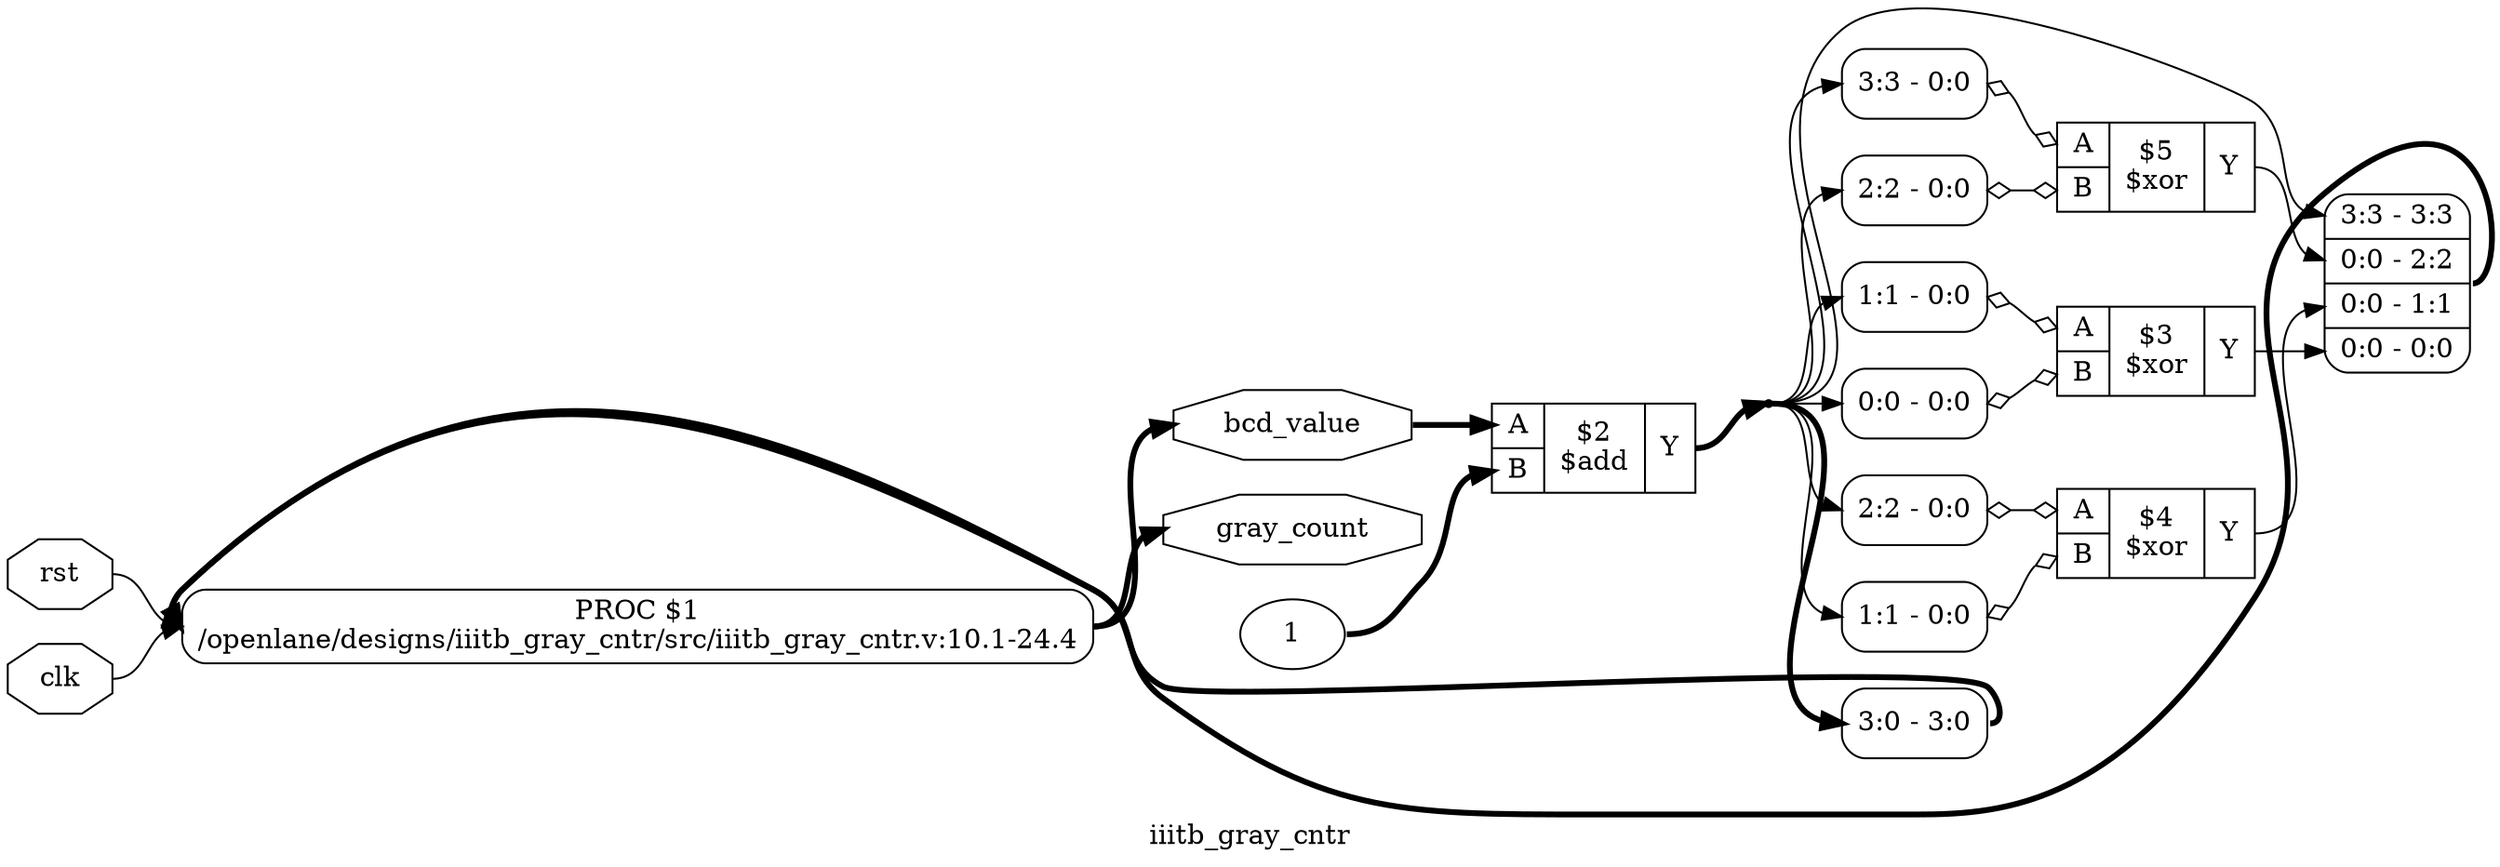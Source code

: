 digraph "iiitb_gray_cntr" {
label="iiitb_gray_cntr";
rankdir="LR";
remincross=true;
n9 [ shape=octagon, label="gray_count", color="black", fontcolor="black" ];
n10 [ shape=octagon, label="bcd_value", color="black", fontcolor="black" ];
n11 [ shape=octagon, label="rst", color="black", fontcolor="black" ];
n12 [ shape=octagon, label="clk", color="black", fontcolor="black" ];
c16 [ shape=record, label="{{<p13> A|<p14> B}|$5\n$xor|{<p15> Y}}" ];
x0 [ shape=record, style=rounded, label="<s0> 2:2 - 0:0 " ];
x0:e -> c16:p14:w [arrowhead=odiamond, arrowtail=odiamond, dir=both, color="black", label=""];
x1 [ shape=record, style=rounded, label="<s0> 3:3 - 0:0 " ];
x1:e -> c16:p13:w [arrowhead=odiamond, arrowtail=odiamond, dir=both, color="black", label=""];
c17 [ shape=record, label="{{<p13> A|<p14> B}|$4\n$xor|{<p15> Y}}" ];
x2 [ shape=record, style=rounded, label="<s0> 1:1 - 0:0 " ];
x2:e -> c17:p14:w [arrowhead=odiamond, arrowtail=odiamond, dir=both, color="black", label=""];
x3 [ shape=record, style=rounded, label="<s0> 2:2 - 0:0 " ];
x3:e -> c17:p13:w [arrowhead=odiamond, arrowtail=odiamond, dir=both, color="black", label=""];
c18 [ shape=record, label="{{<p13> A|<p14> B}|$3\n$xor|{<p15> Y}}" ];
x4 [ shape=record, style=rounded, label="<s0> 0:0 - 0:0 " ];
x4:e -> c18:p14:w [arrowhead=odiamond, arrowtail=odiamond, dir=both, color="black", label=""];
x5 [ shape=record, style=rounded, label="<s0> 1:1 - 0:0 " ];
x5:e -> c18:p13:w [arrowhead=odiamond, arrowtail=odiamond, dir=both, color="black", label=""];
v6 [ label="1" ];
c19 [ shape=record, label="{{<p13> A|<p14> B}|$2\n$add|{<p15> Y}}" ];
x8 [ shape=record, style=rounded, label="<s0> 3:0 - 3:0 " ];
x9 [ shape=record, style=rounded, label="<s3> 3:3 - 3:3 |<s2> 0:0 - 2:2 |<s1> 0:0 - 1:1 |<s0> 0:0 - 0:0 " ];
p7 [shape=box, style=rounded, label="PROC $1\n/openlane/designs/iiitb_gray_cntr/src/iiitb_gray_cntr.v:10.1-24.4"];
c16:p15:e -> x9:s2:w [color="black", label=""];
p7:e -> n10:w [color="black", style="setlinewidth(3)", label=""];
n10:e -> c19:p13:w [color="black", style="setlinewidth(3)", label=""];
n11:e -> p7:w [color="black", label=""];
n12:e -> p7:w [color="black", label=""];
c17:p15:e -> x9:s1:w [color="black", label=""];
c18:p15:e -> x9:s0:w [color="black", label=""];
n4 [ shape=point ];
c19:p15:e -> n4:w [color="black", style="setlinewidth(3)", label=""];
n4:e -> x0:s0:w [color="black", label=""];
n4:e -> x1:s0:w [color="black", label=""];
n4:e -> x2:s0:w [color="black", label=""];
n4:e -> x3:s0:w [color="black", label=""];
n4:e -> x4:s0:w [color="black", label=""];
n4:e -> x5:s0:w [color="black", label=""];
n4:e -> x8:s0:w [color="black", style="setlinewidth(3)", label=""];
n4:e -> x9:s3:w [color="black", label=""];
p7:e -> n9:w [color="black", style="setlinewidth(3)", label=""];
v6:e -> c19:p14:w [color="black", style="setlinewidth(3)", label=""];
x8:e -> p7:w [color="black", style="setlinewidth(3)", label=""];
x9:e -> p7:w [color="black", style="setlinewidth(3)", label=""];
}

